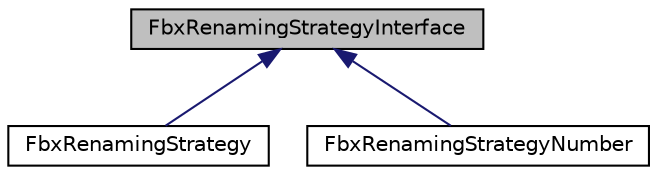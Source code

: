 digraph "FbxRenamingStrategyInterface"
{
  edge [fontname="Helvetica",fontsize="10",labelfontname="Helvetica",labelfontsize="10"];
  node [fontname="Helvetica",fontsize="10",shape=record];
  Node0 [label="FbxRenamingStrategyInterface",height=0.2,width=0.4,color="black", fillcolor="grey75", style="filled", fontcolor="black"];
  Node0 -> Node1 [dir="back",color="midnightblue",fontsize="10",style="solid",fontname="Helvetica"];
  Node1 [label="FbxRenamingStrategy",height=0.2,width=0.4,color="black", fillcolor="white", style="filled",URL="$class_fbx_renaming_strategy.html"];
  Node0 -> Node2 [dir="back",color="midnightblue",fontsize="10",style="solid",fontname="Helvetica"];
  Node2 [label="FbxRenamingStrategyNumber",height=0.2,width=0.4,color="black", fillcolor="white", style="filled",URL="$class_fbx_renaming_strategy_number.html"];
}
